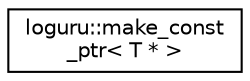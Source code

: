 digraph "Graphical Class Hierarchy"
{
  edge [fontname="Helvetica",fontsize="10",labelfontname="Helvetica",labelfontsize="10"];
  node [fontname="Helvetica",fontsize="10",shape=record];
  rankdir="LR";
  Node0 [label="loguru::make_const\l_ptr\< T * \>",height=0.2,width=0.4,color="black", fillcolor="white", style="filled",URL="$structloguru_1_1make__const__ptr_3_01_t_01_5_01_4.html"];
}
